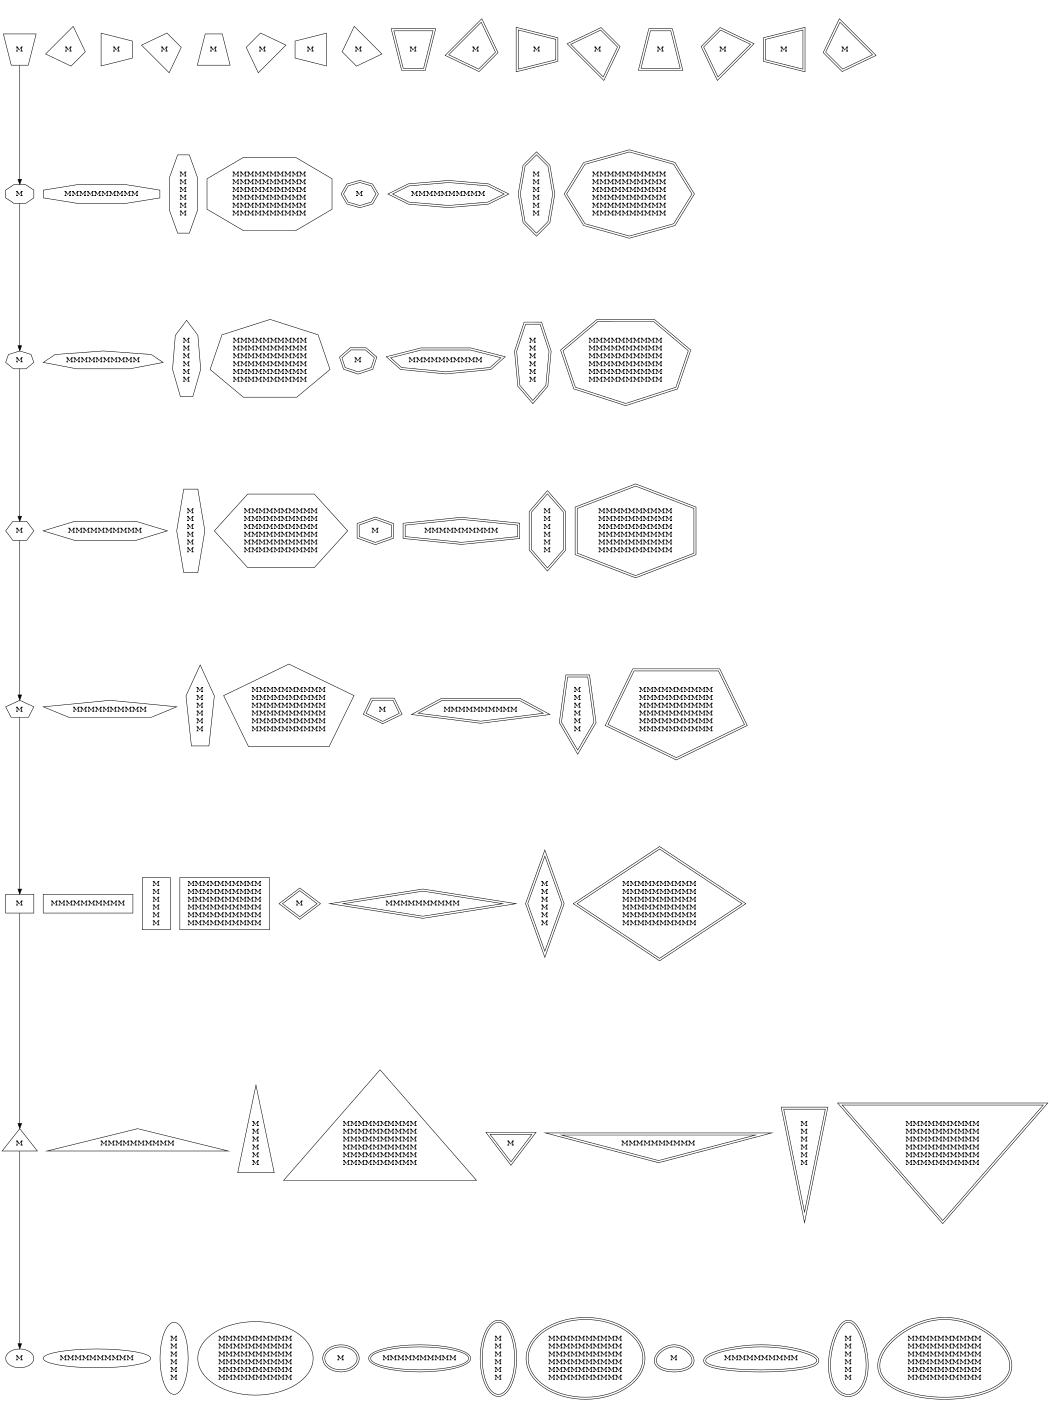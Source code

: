 digraph polypoly {
	graph [size="7,9.5", page="8.5,11", ratio=fill];
	node [label="\N", shape=polygon];
	graph [bb="0,0,1860,2459"];
	{
		graph [rank=same];
		graph [bb=""];
		node [sides=0];
		node [peripheries=2];
		node [distortion="-.3"];
		0000 [label=M, peripheries=1, distortion="", pos="32,83", width="0.75", height="0.50"];
		0001 [label=MMMMMMMMMM, peripheries=1, distortion="", pos="167,83", width="2.50", height="0.50"];
		0002 [label="M\nM\nM\nM\nM\nM", peripheries=1, distortion="", pos="302,83", width="0.75", height="1.56"];
		0003 [label="MMMMMMMMMM\nMMMMMMMMMM\nMMMMMMMMMM\nMMMMMMMMMM\nMMMMMMMMMM\nMMMMMMMMMM", peripheries=1, distortion="", pos="453,83", width="2.94", height="1.96"];
		0010 [label=M, distortion="", pos="608,83", width="0.86", height="0.61"];
		0011 [label=MMMMMMMMMM, distortion="", pos="751,83", width="2.61", height="0.61"];
		0012 [label="M\nM\nM\nM\nM\nM", distortion="", pos="894,83", width="0.86", height="1.67"];
		0013 [label="MMMMMMMMMM\nMMMMMMMMMM\nMMMMMMMMMM\nMMMMMMMMMM\nMMMMMMMMMM\nMMMMMMMMMM", distortion="", pos="1053,83", width="3.06", height="2.07"];
		0110 [label=M, pos="1213,83", width="0.89", height="0.61"];
		0111 [label=MMMMMMMMMM, pos="1363,83", width="2.78", height="0.61"];
		0112 [label="M\nM\nM\nM\nM\nM", pos="1513,83", width="0.89", height="1.67"];
		0113 [label="MMMMMMMMMM\nMMMMMMMMMM\nMMMMMMMMMM\nMMMMMMMMMM\nMMMMMMMMMM\nMMMMMMMMMM", pos="1680,83", width="3.25", height="2.07"];
	}
	{
		graph [rank=same];
		graph [bb=""];
		node [sides=3];
		node [peripheries=2];
		node [orientation=60];
		3000 [label=M, peripheries=1, orientation=0, pos="32,469", width="0.89", height="0.79"];
		3001 [label=MMMMMMMMMM, peripheries=1, orientation=0, pos="238,469", width="4.33", height="0.79"];
		3002 [label="M\nM\nM\nM\nM\nM", peripheries=1, orientation=0, pos="447,469", width="0.97", height="3.11"];
		3003 [label="MMMMMMMMMM\nMMMMMMMMMM\nMMMMMMMMMM\nMMMMMMMMMM\nMMMMMMMMMM\nMMMMMMMMMM", peripheries=1, orientation=0, pos="685,469", width="5.14", height="3.93"];
		3110 [label=M, pos="928,469", width="1.11", height="0.97"];
		3111 [label=MMMMMMMMMM, pos="1172,469", width="5.17", height="0.90"];
		3112 [label="M\nM\nM\nM\nM\nM", pos="1416,469", width="1.11", height="3.65"];
		3113 [label="MMMMMMMMMM\nMMMMMMMMMM\nMMMMMMMMMM\nMMMMMMMMMM\nMMMMMMMMMM\nMMMMMMMMMM", pos="1667,469", width="5.36", height="4.10"];
	}
	{
		graph [rank=same];
		graph [bb=""];
		node [sides=4];
		node [peripheries=2];
		node [orientation=45];
		4000 [label=M, peripheries=1, orientation=0, pos="32,900", width="0.75", height="0.50"];
		4001 [label=MMMMMMMMMM, peripheries=1, orientation=0, pos="163,900", width="2.39", height="0.50"];
		4002 [label="M\nM\nM\nM\nM\nM", peripheries=1, orientation=0, pos="294,900", width="0.75", height="1.39"];
		4003 [label="MMMMMMMMMM\nMMMMMMMMMM\nMMMMMMMMMM\nMMMMMMMMMM\nMMMMMMMMMM\nMMMMMMMMMM", peripheries=1, orientation=0, pos="425,900", width="2.39", height="1.39"];
		4110 [label=M, pos="562,900", width="0.92", height="0.69"];
		4111 [label=MMMMMMMMMM, pos="766,900", width="4.25", height="0.67"];
		4112 [label="M\nM\nM\nM\nM\nM", pos="970,900", width="0.92", height="2.53"];
		4113 [label="MMMMMMMMMM\nMMMMMMMMMM\nMMMMMMMMMM\nMMMMMMMMMM\nMMMMMMMMMM\nMMMMMMMMMM", pos="1179,900", width="4.39", height="2.92"];
	}
	{
		graph [rank=same];
		graph [bb=""];
		node [sides=5];
		node [peripheries=2];
		node [orientation=36];
		5000 [label=M, peripheries=1, orientation=0, pos="32,1247", width="0.75", height="0.50"];
		5001 [label=MMMMMMMMMM, peripheries=1, orientation=0, pos="183,1247", width="2.94", height="0.50"];
		5002 [label="M\nM\nM\nM\nM\nM", peripheries=1, orientation=0, pos="334,1247", width="0.75", height="1.92"];
		5003 [label="MMMMMMMMMM\nMMMMMMMMMM\nMMMMMMMMMM\nMMMMMMMMMM\nMMMMMMMMMM\nMMMMMMMMMM", peripheries=1, orientation=0, pos="504,1247", width="3.47", height="2.43"];
		5110 [label=M, pos="679,1247", width="0.89", height="0.62"];
		5111 [label=MMMMMMMMMM, pos="849,1247", width="3.33", height="0.61"];
		5112 [label="M\nM\nM\nM\nM\nM", pos="1018,1247", width="0.86", height="2.15"];
		5113 [label="MMMMMMMMMM\nMMMMMMMMMM\nMMMMMMMMMM\nMMMMMMMMMM\nMMMMMMMMMM\nMMMMMMMMMM", pos="1198,1247", width="3.64", height="2.56"];
	}
	{
		graph [rank=same];
		graph [bb=""];
		node [sides=6];
		node [peripheries=2];
		node [orientation=30];
		6000 [label=M, peripheries=1, orientation=0, pos="32,1566", width="0.75", height="0.50"];
		6001 [label=MMMMMMMMMM, peripheries=1, orientation=0, pos="181,1566", width="2.89", height="0.50"];
		6002 [label="M\nM\nM\nM\nM\nM", peripheries=1, orientation=0, pos="330,1566", width="0.75", height="1.56"];
		6003 [label="MMMMMMMMMM\nMMMMMMMMMM\nMMMMMMMMMM\nMMMMMMMMMM\nMMMMMMMMMM\nMMMMMMMMMM", peripheries=1, orientation=0, pos="498,1566", width="3.42", height="1.96"];
		6110 [label=M, pos="670,1566", width="0.86", height="0.61"];
		6111 [label=MMMMMMMMMM, pos="813,1566", width="2.61", height="0.61"];
		6112 [label="M\nM\nM\nM\nM\nM", pos="956,1566", width="0.86", height="1.97"];
		6113 [label="MMMMMMMMMM\nMMMMMMMMMM\nMMMMMMMMMM\nMMMMMMMMMM\nMMMMMMMMMM\nMMMMMMMMMM", pos="1115,1566", width="3.06", height="2.39"];
	}
	{
		graph [rank=same];
		graph [bb=""];
		node [sides=7];
		node [peripheries=2];
		node [orientation="25.7"];
		7000 [label=M, peripheries=1, orientation=0, pos="32,1871", width="0.75", height="0.50"];
		7001 [label=MMMMMMMMMM, peripheries=1, orientation=0, pos="174,1871", width="2.69", height="0.50"];
		7002 [label="M\nM\nM\nM\nM\nM", peripheries=1, orientation=0, pos="316,1871", width="0.75", height="1.72"];
		7003 [label="MMMMMMMMMM\nMMMMMMMMMM\nMMMMMMMMMM\nMMMMMMMMMM\nMMMMMMMMMM\nMMMMMMMMMM", peripheries=1, orientation=0, pos="476,1871", width="3.19", height="2.18"];
		7110 [label=M, pos="640,1871", width="0.86", height="0.61"];
		7111 [label=MMMMMMMMMM, pos="795,1871", width="2.94", height="0.61"];
		7112 [label="M\nM\nM\nM\nM\nM", pos="950,1871", width="0.86", height="1.89"];
		7113 [label="MMMMMMMMMM\nMMMMMMMMMM\nMMMMMMMMMM\nMMMMMMMMMM\nMMMMMMMMMM\nMMMMMMMMMM", pos="1119,1871", width="3.33", height="2.29"];
	}
	{
		graph [rank=same];
		graph [bb=""];
		node [sides=8];
		node [peripheries=2];
		node [orientation="22.5"];
		8000 [label=M, peripheries=1, orientation=0, pos="32,2169", width="0.75", height="0.50"];
		8001 [label=MMMMMMMMMM, peripheries=1, orientation=0, pos="167,2169", width="2.50", height="0.50"];
		8002 [label="M\nM\nM\nM\nM\nM", peripheries=1, orientation=0, pos="302,2169", width="0.75", height="1.56"];
		8003 [label="MMMMMMMMMM\nMMMMMMMMMM\nMMMMMMMMMM\nMMMMMMMMMM\nMMMMMMMMMM\nMMMMMMMMMM", peripheries=1, orientation=0, pos="453,2169", width="2.94", height="1.96"];
		8110 [label=M, pos="608,2169", width="0.86", height="0.61"];
		8111 [label=MMMMMMMMMM, pos="764,2169", width="2.97", height="0.61"];
		8112 [label="M\nM\nM\nM\nM\nM", pos="920,2169", width="0.86", height="1.83"];
		8113 [label="MMMMMMMMMM\nMMMMMMMMMM\nMMMMMMMMMM\nMMMMMMMMMM\nMMMMMMMMMM\nMMMMMMMMMM", pos="1089,2169", width="3.33", height="2.24"];
	}
	{
		graph [rank=same];
		graph [bb=""];
		node [sides=4];
		node [peripheries=2];
		node [distortion=".5"];
		node [orientation="315."];
		node [regular=1];
		9000 [label=M, peripheries=1, orientation=0, pos="32,2408", width="0.83", height="0.57"];
		9001 [label=M, peripheries=1, orientation="45.", pos="116,2408", width="1.00", height="1.00"];
		9002 [label=M, peripheries=1, orientation="90.", pos="190,2408", width="0.56", height="0.83"];
		9003 [label=M, peripheries=1, orientation="135.", pos="264,2408", width="1.00", height="1.00"];
		9004 [label=M, peripheries=1, orientation="180.", pos="348,2408", width="0.83", height="0.57"];
		9005 [label=M, peripheries=1, orientation="225.", pos="432,2408", width="1.00", height="1.00"];
		9006 [label=M, peripheries=1, orientation="270.", pos="506,2408", width="0.56", height="0.83"];
		9007 [label=M, peripheries=1, pos="580,2408", width="1.00", height="1.00"];
		9010 [label=M, orientation=0, pos="670,2408", width="1.00", height="0.68"];
		9011 [label=M, orientation="45.", pos="766,2408", width="1.17", height="1.18"];
		9012 [label=M, orientation="90.", pos="850,2408", width="0.67", height="1.00"];
		9013 [label=M, orientation="135.", pos="934,2408", width="1.17", height="1.18"];
		9014 [label=M, orientation="180.", pos="1030,2408", width="1.00", height="0.68"];
		9015 [label=M, orientation="225.", pos="1126,2408", width="1.17", height="1.18"];
		9016 [label=M, orientation="270.", pos="1210,2408", width="0.67", height="1.00"];
		9017 [label=M, pos="1294,2408", width="1.17", height="1.18"];
	}
	3000 -> 0000 [pos="e,32,101 32,454 32,397 32,188 32,112"];
	4000 -> 3000 [pos="e,32,498 32,882 32,818 32,598 32,508"];
	5000 -> 4000 [pos="e,32,918 32,1232 32,1179 32,1000 32,929"];
	6000 -> 5000 [pos="e,32,1265 32,1548 32,1495 32,1339 32,1275"];
	7000 -> 6000 [pos="e,32,1584 32,1855 32,1805 32,1658 32,1595"];
	8000 -> 7000 [pos="e,32,1889 32,2151 32,2101 32,1961 32,1900"];
	9000 -> 8000 [pos="e,32,2187 32,2387 32,2344 32,2247 32,2198"];
}
